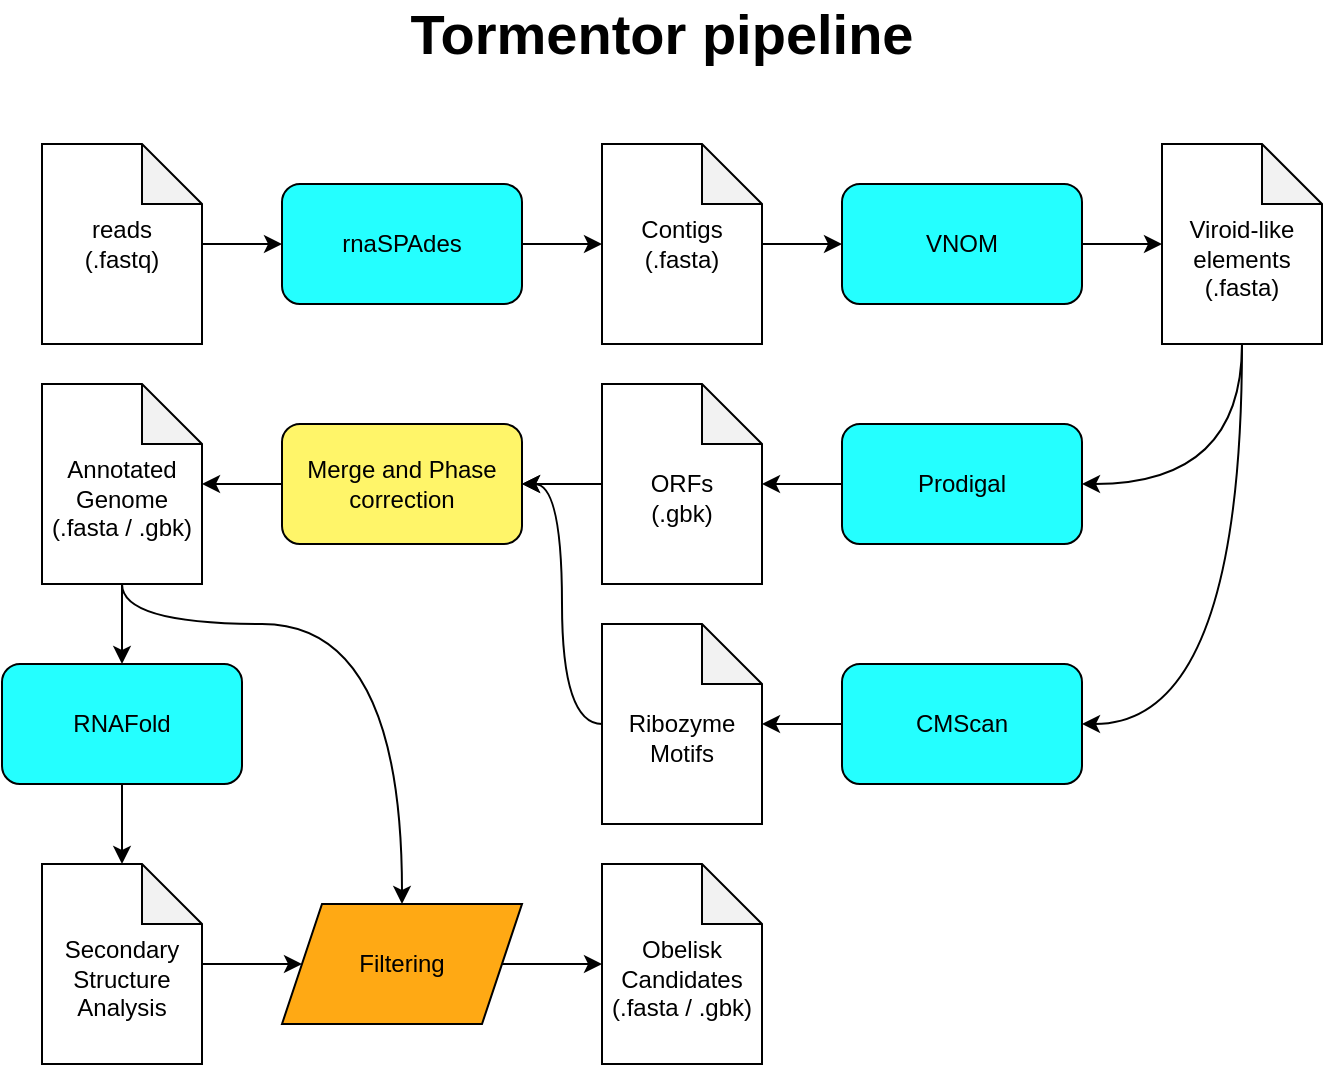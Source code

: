 <mxfile version="24.2.0" type="device">
  <diagram name="Página-1" id="r-XNhl2JiSIF0rfBmRSS">
    <mxGraphModel dx="1360" dy="803" grid="1" gridSize="10" guides="1" tooltips="1" connect="1" arrows="1" fold="1" page="1" pageScale="1" pageWidth="827" pageHeight="1169" math="0" shadow="0">
      <root>
        <mxCell id="0" />
        <mxCell id="1" parent="0" />
        <mxCell id="Z8j0xVn-qenzTuLZ5LcE-1" value="rnaSPAdes" style="rounded=1;whiteSpace=wrap;html=1;fillColor=#24FFFF;" vertex="1" parent="1">
          <mxGeometry x="224" y="200" width="120" height="60" as="geometry" />
        </mxCell>
        <mxCell id="Z8j0xVn-qenzTuLZ5LcE-4" style="edgeStyle=orthogonalEdgeStyle;rounded=0;orthogonalLoop=1;jettySize=auto;html=1;entryX=0;entryY=0.5;entryDx=0;entryDy=0;" edge="1" parent="1" source="Z8j0xVn-qenzTuLZ5LcE-3" target="Z8j0xVn-qenzTuLZ5LcE-1">
          <mxGeometry relative="1" as="geometry" />
        </mxCell>
        <mxCell id="Z8j0xVn-qenzTuLZ5LcE-3" value="reads&lt;div&gt;(.fastq)&lt;/div&gt;" style="shape=note;whiteSpace=wrap;html=1;backgroundOutline=1;darkOpacity=0.05;" vertex="1" parent="1">
          <mxGeometry x="104" y="180" width="80" height="100" as="geometry" />
        </mxCell>
        <mxCell id="Z8j0xVn-qenzTuLZ5LcE-9" style="edgeStyle=orthogonalEdgeStyle;rounded=0;orthogonalLoop=1;jettySize=auto;html=1;entryX=0;entryY=0.5;entryDx=0;entryDy=0;" edge="1" parent="1" source="Z8j0xVn-qenzTuLZ5LcE-5" target="Z8j0xVn-qenzTuLZ5LcE-7">
          <mxGeometry relative="1" as="geometry" />
        </mxCell>
        <mxCell id="Z8j0xVn-qenzTuLZ5LcE-5" value="&lt;div&gt;Contigs&lt;/div&gt;&lt;div&gt;(.fasta)&lt;/div&gt;" style="shape=note;whiteSpace=wrap;html=1;backgroundOutline=1;darkOpacity=0.05;" vertex="1" parent="1">
          <mxGeometry x="384" y="180" width="80" height="100" as="geometry" />
        </mxCell>
        <mxCell id="Z8j0xVn-qenzTuLZ5LcE-6" style="edgeStyle=orthogonalEdgeStyle;rounded=0;orthogonalLoop=1;jettySize=auto;html=1;entryX=0;entryY=0.5;entryDx=0;entryDy=0;entryPerimeter=0;" edge="1" parent="1" source="Z8j0xVn-qenzTuLZ5LcE-1" target="Z8j0xVn-qenzTuLZ5LcE-5">
          <mxGeometry relative="1" as="geometry" />
        </mxCell>
        <mxCell id="Z8j0xVn-qenzTuLZ5LcE-7" value="VNOM" style="rounded=1;whiteSpace=wrap;html=1;fillColor=#24FFFF;" vertex="1" parent="1">
          <mxGeometry x="504" y="200" width="120" height="60" as="geometry" />
        </mxCell>
        <mxCell id="Z8j0xVn-qenzTuLZ5LcE-38" style="edgeStyle=orthogonalEdgeStyle;rounded=0;orthogonalLoop=1;jettySize=auto;html=1;entryX=1;entryY=0.5;entryDx=0;entryDy=0;curved=1;" edge="1" parent="1" source="Z8j0xVn-qenzTuLZ5LcE-8" target="Z8j0xVn-qenzTuLZ5LcE-11">
          <mxGeometry relative="1" as="geometry">
            <Array as="points">
              <mxPoint x="704" y="350" />
            </Array>
          </mxGeometry>
        </mxCell>
        <mxCell id="Z8j0xVn-qenzTuLZ5LcE-39" style="edgeStyle=orthogonalEdgeStyle;rounded=0;orthogonalLoop=1;jettySize=auto;html=1;entryX=1;entryY=0.5;entryDx=0;entryDy=0;curved=1;" edge="1" parent="1" source="Z8j0xVn-qenzTuLZ5LcE-8" target="Z8j0xVn-qenzTuLZ5LcE-19">
          <mxGeometry relative="1" as="geometry">
            <Array as="points">
              <mxPoint x="704" y="470" />
            </Array>
          </mxGeometry>
        </mxCell>
        <mxCell id="Z8j0xVn-qenzTuLZ5LcE-8" value="&lt;div&gt;&lt;br&gt;&lt;/div&gt;Viroid-like&lt;div&gt;elements&lt;/div&gt;&lt;div&gt;(.fasta)&lt;/div&gt;" style="shape=note;whiteSpace=wrap;html=1;backgroundOutline=1;darkOpacity=0.05;" vertex="1" parent="1">
          <mxGeometry x="664" y="180" width="80" height="100" as="geometry" />
        </mxCell>
        <mxCell id="Z8j0xVn-qenzTuLZ5LcE-10" style="edgeStyle=orthogonalEdgeStyle;rounded=0;orthogonalLoop=1;jettySize=auto;html=1;entryX=0;entryY=0.5;entryDx=0;entryDy=0;entryPerimeter=0;" edge="1" parent="1" source="Z8j0xVn-qenzTuLZ5LcE-7" target="Z8j0xVn-qenzTuLZ5LcE-8">
          <mxGeometry relative="1" as="geometry" />
        </mxCell>
        <mxCell id="Z8j0xVn-qenzTuLZ5LcE-15" value="" style="edgeStyle=orthogonalEdgeStyle;rounded=0;orthogonalLoop=1;jettySize=auto;html=1;" edge="1" parent="1" source="Z8j0xVn-qenzTuLZ5LcE-11" target="Z8j0xVn-qenzTuLZ5LcE-13">
          <mxGeometry relative="1" as="geometry" />
        </mxCell>
        <mxCell id="Z8j0xVn-qenzTuLZ5LcE-11" value="Prodigal" style="rounded=1;whiteSpace=wrap;html=1;fillColor=#24FFFF;" vertex="1" parent="1">
          <mxGeometry x="504" y="320" width="120" height="60" as="geometry" />
        </mxCell>
        <mxCell id="Z8j0xVn-qenzTuLZ5LcE-25" style="edgeStyle=orthogonalEdgeStyle;rounded=0;orthogonalLoop=1;jettySize=auto;html=1;" edge="1" parent="1" source="Z8j0xVn-qenzTuLZ5LcE-13" target="Z8j0xVn-qenzTuLZ5LcE-22">
          <mxGeometry relative="1" as="geometry" />
        </mxCell>
        <mxCell id="Z8j0xVn-qenzTuLZ5LcE-13" value="&lt;div&gt;&lt;br&gt;&lt;/div&gt;ORFs&lt;div&gt;(.gbk)&lt;/div&gt;" style="shape=note;whiteSpace=wrap;html=1;backgroundOutline=1;darkOpacity=0.05;" vertex="1" parent="1">
          <mxGeometry x="384" y="300" width="80" height="100" as="geometry" />
        </mxCell>
        <mxCell id="Z8j0xVn-qenzTuLZ5LcE-24" value="" style="edgeStyle=orthogonalEdgeStyle;rounded=0;orthogonalLoop=1;jettySize=auto;html=1;" edge="1" parent="1" source="Z8j0xVn-qenzTuLZ5LcE-19" target="Z8j0xVn-qenzTuLZ5LcE-20">
          <mxGeometry relative="1" as="geometry" />
        </mxCell>
        <mxCell id="Z8j0xVn-qenzTuLZ5LcE-19" value="CMScan" style="rounded=1;whiteSpace=wrap;html=1;fillColor=#24FFFF;" vertex="1" parent="1">
          <mxGeometry x="504" y="440" width="120" height="60" as="geometry" />
        </mxCell>
        <mxCell id="Z8j0xVn-qenzTuLZ5LcE-26" style="edgeStyle=orthogonalEdgeStyle;rounded=0;orthogonalLoop=1;jettySize=auto;html=1;entryX=1;entryY=0.5;entryDx=0;entryDy=0;curved=1;" edge="1" parent="1" source="Z8j0xVn-qenzTuLZ5LcE-20" target="Z8j0xVn-qenzTuLZ5LcE-22">
          <mxGeometry relative="1" as="geometry" />
        </mxCell>
        <mxCell id="Z8j0xVn-qenzTuLZ5LcE-20" value="&lt;div&gt;&lt;br&gt;&lt;/div&gt;Ribozyme&lt;div&gt;Motifs&lt;/div&gt;" style="shape=note;whiteSpace=wrap;html=1;backgroundOutline=1;darkOpacity=0.05;" vertex="1" parent="1">
          <mxGeometry x="384" y="420" width="80" height="100" as="geometry" />
        </mxCell>
        <mxCell id="Z8j0xVn-qenzTuLZ5LcE-28" style="edgeStyle=orthogonalEdgeStyle;rounded=0;orthogonalLoop=1;jettySize=auto;html=1;" edge="1" parent="1" source="Z8j0xVn-qenzTuLZ5LcE-22" target="Z8j0xVn-qenzTuLZ5LcE-27">
          <mxGeometry relative="1" as="geometry" />
        </mxCell>
        <mxCell id="Z8j0xVn-qenzTuLZ5LcE-22" value="Merge and Phase&lt;div&gt;correction&lt;/div&gt;" style="rounded=1;whiteSpace=wrap;html=1;fillColor=#FFF569;" vertex="1" parent="1">
          <mxGeometry x="224" y="320" width="120" height="60" as="geometry" />
        </mxCell>
        <mxCell id="Z8j0xVn-qenzTuLZ5LcE-31" style="edgeStyle=orthogonalEdgeStyle;rounded=0;orthogonalLoop=1;jettySize=auto;html=1;" edge="1" parent="1" source="Z8j0xVn-qenzTuLZ5LcE-27" target="Z8j0xVn-qenzTuLZ5LcE-30">
          <mxGeometry relative="1" as="geometry" />
        </mxCell>
        <mxCell id="Z8j0xVn-qenzTuLZ5LcE-40" style="edgeStyle=orthogonalEdgeStyle;rounded=0;orthogonalLoop=1;jettySize=auto;html=1;entryX=0.5;entryY=0;entryDx=0;entryDy=0;curved=1;" edge="1" parent="1" source="Z8j0xVn-qenzTuLZ5LcE-27" target="Z8j0xVn-qenzTuLZ5LcE-35">
          <mxGeometry relative="1" as="geometry">
            <Array as="points">
              <mxPoint x="144" y="420" />
              <mxPoint x="284" y="420" />
            </Array>
          </mxGeometry>
        </mxCell>
        <mxCell id="Z8j0xVn-qenzTuLZ5LcE-27" value="&lt;div&gt;&lt;br&gt;&lt;/div&gt;Annotated&lt;div&gt;Genome&lt;/div&gt;&lt;div&gt;(.fasta / .gbk)&lt;/div&gt;" style="shape=note;whiteSpace=wrap;html=1;backgroundOutline=1;darkOpacity=0.05;" vertex="1" parent="1">
          <mxGeometry x="104" y="300" width="80" height="100" as="geometry" />
        </mxCell>
        <mxCell id="Z8j0xVn-qenzTuLZ5LcE-33" style="edgeStyle=orthogonalEdgeStyle;rounded=0;orthogonalLoop=1;jettySize=auto;html=1;" edge="1" parent="1" source="Z8j0xVn-qenzTuLZ5LcE-30" target="Z8j0xVn-qenzTuLZ5LcE-32">
          <mxGeometry relative="1" as="geometry" />
        </mxCell>
        <mxCell id="Z8j0xVn-qenzTuLZ5LcE-30" value="RNAFold" style="rounded=1;whiteSpace=wrap;html=1;fillColor=#24FFFF;" vertex="1" parent="1">
          <mxGeometry x="84" y="440" width="120" height="60" as="geometry" />
        </mxCell>
        <mxCell id="Z8j0xVn-qenzTuLZ5LcE-36" style="edgeStyle=orthogonalEdgeStyle;rounded=0;orthogonalLoop=1;jettySize=auto;html=1;entryX=0;entryY=0.5;entryDx=0;entryDy=0;" edge="1" parent="1" source="Z8j0xVn-qenzTuLZ5LcE-32" target="Z8j0xVn-qenzTuLZ5LcE-35">
          <mxGeometry relative="1" as="geometry" />
        </mxCell>
        <mxCell id="Z8j0xVn-qenzTuLZ5LcE-32" value="&lt;div&gt;&lt;br&gt;&lt;/div&gt;&lt;div&gt;Secondary&lt;/div&gt;&lt;div&gt;Structure&lt;/div&gt;&lt;div&gt;Analysis&lt;/div&gt;" style="shape=note;whiteSpace=wrap;html=1;backgroundOutline=1;darkOpacity=0.05;" vertex="1" parent="1">
          <mxGeometry x="104" y="540" width="80" height="100" as="geometry" />
        </mxCell>
        <mxCell id="Z8j0xVn-qenzTuLZ5LcE-35" value="Filtering" style="shape=parallelogram;perimeter=parallelogramPerimeter;whiteSpace=wrap;html=1;fixedSize=1;fillColor=#FFA914;" vertex="1" parent="1">
          <mxGeometry x="224" y="560" width="120" height="60" as="geometry" />
        </mxCell>
        <mxCell id="Z8j0xVn-qenzTuLZ5LcE-41" value="&lt;div&gt;&lt;br&gt;&lt;/div&gt;&lt;div&gt;Obelisk Candidates&lt;/div&gt;&lt;div&gt;(.fasta / .gbk)&lt;/div&gt;" style="shape=note;whiteSpace=wrap;html=1;backgroundOutline=1;darkOpacity=0.05;" vertex="1" parent="1">
          <mxGeometry x="384" y="540" width="80" height="100" as="geometry" />
        </mxCell>
        <mxCell id="Z8j0xVn-qenzTuLZ5LcE-42" style="edgeStyle=orthogonalEdgeStyle;rounded=0;orthogonalLoop=1;jettySize=auto;html=1;entryX=0;entryY=0.5;entryDx=0;entryDy=0;entryPerimeter=0;" edge="1" parent="1" source="Z8j0xVn-qenzTuLZ5LcE-35" target="Z8j0xVn-qenzTuLZ5LcE-41">
          <mxGeometry relative="1" as="geometry" />
        </mxCell>
        <mxCell id="Z8j0xVn-qenzTuLZ5LcE-43" value="Tormentor pipeline" style="text;html=1;align=center;verticalAlign=middle;whiteSpace=wrap;rounded=0;fontSize=28;fontStyle=1" vertex="1" parent="1">
          <mxGeometry x="219" y="110" width="390" height="30" as="geometry" />
        </mxCell>
      </root>
    </mxGraphModel>
  </diagram>
</mxfile>
